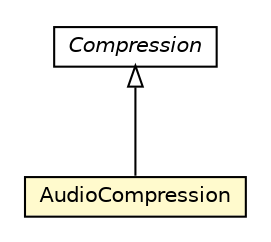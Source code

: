 #!/usr/local/bin/dot
#
# Class diagram 
# Generated by UMLGraph version 5.1 (http://www.umlgraph.org/)
#

digraph G {
	edge [fontname="Helvetica",fontsize=10,labelfontname="Helvetica",labelfontsize=10];
	node [fontname="Helvetica",fontsize=10,shape=plaintext];
	nodesep=0.25;
	ranksep=0.5;
	// org.universAAL.ontology.av.streaming.Compression
	c4141218 [label=<<table title="org.universAAL.ontology.av.streaming.Compression" border="0" cellborder="1" cellspacing="0" cellpadding="2" port="p" href="./Compression.html">
		<tr><td><table border="0" cellspacing="0" cellpadding="1">
<tr><td align="center" balign="center"><font face="Helvetica-Oblique"> Compression </font></td></tr>
		</table></td></tr>
		</table>>, fontname="Helvetica", fontcolor="black", fontsize=10.0];
	// org.universAAL.ontology.av.streaming.AudioCompression
	c4141219 [label=<<table title="org.universAAL.ontology.av.streaming.AudioCompression" border="0" cellborder="1" cellspacing="0" cellpadding="2" port="p" bgcolor="lemonChiffon" href="./AudioCompression.html">
		<tr><td><table border="0" cellspacing="0" cellpadding="1">
<tr><td align="center" balign="center"> AudioCompression </td></tr>
		</table></td></tr>
		</table>>, fontname="Helvetica", fontcolor="black", fontsize=10.0];
	//org.universAAL.ontology.av.streaming.AudioCompression extends org.universAAL.ontology.av.streaming.Compression
	c4141218:p -> c4141219:p [dir=back,arrowtail=empty];
}

